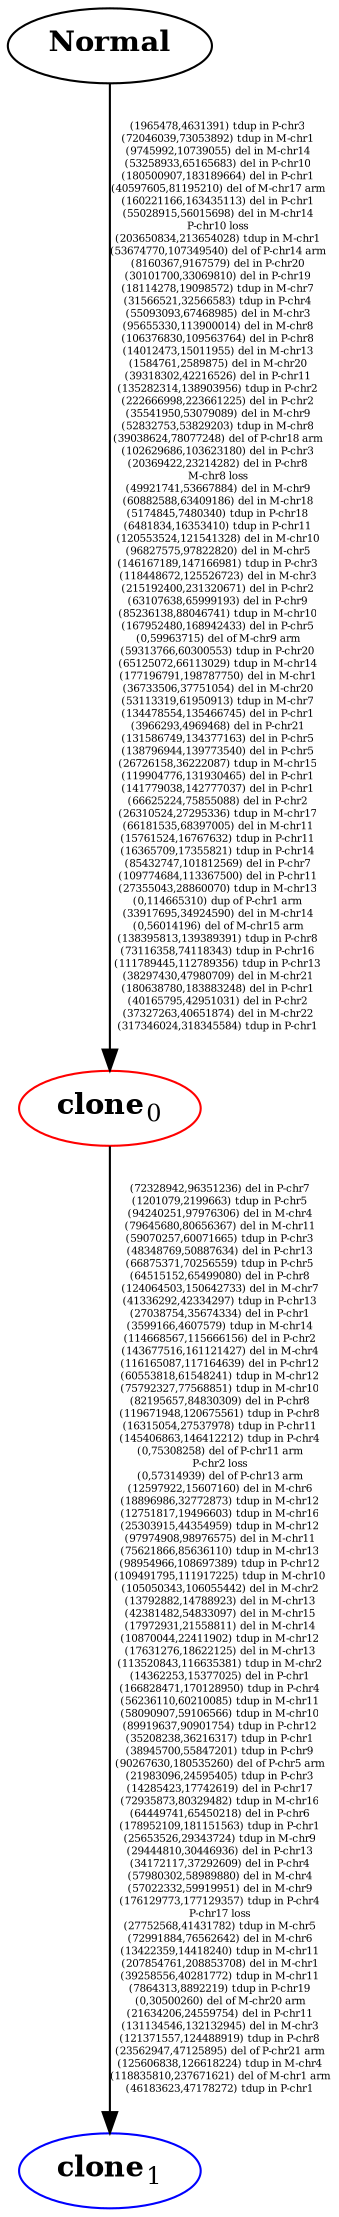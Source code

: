 digraph EvolutionaryCloneTree {
splines=true;
sep="+25,25";
overlap=scalexy;
nodesep=0.6;
	subgraph T {
		N[label=<<B>Normal</B>>,color=black]
		0[label=<<B>clone</B><SUB>0</SUB>>,color=red]
		1[label=<<B>clone</B><SUB>1</SUB>>,color=blue]
	{rank = same; 1}
	}
	N -> 0 [label="(1965478,4631391) tdup in P-chr3
(72046039,73053892) tdup in M-chr1
(9745992,10739055) del in M-chr14
(53258933,65165683) del in P-chr10
(180500907,183189664) del in P-chr1
(40597605,81195210) del of M-chr17 arm
(160221166,163435113) del in P-chr1
(55028915,56015698) del in M-chr14
P-chr10 loss
(203650834,213654028) tdup in M-chr1
(53674770,107349540) del of P-chr14 arm
(8160367,9167579) del in P-chr20
(30101700,33069810) del in P-chr19
(18114278,19098572) tdup in M-chr7
(31566521,32566583) tdup in P-chr4
(55093093,67468985) del in M-chr3
(95655330,113900014) del in M-chr8
(106376830,109563764) del in P-chr8
(14012473,15011955) del in M-chr13
(1584761,2589875) del in M-chr20
(39318302,42216526) del in P-chr11
(135282314,138903956) tdup in P-chr2
(222666998,223661225) del in P-chr2
(35541950,53079089) del in M-chr9
(52832753,53829203) tdup in M-chr8
(39038624,78077248) del of P-chr18 arm
(102629686,103623180) del in P-chr3
(20369422,23214282) del in P-chr8
M-chr8 loss
(49921741,53667884) del in M-chr9
(60882588,63409186) del in M-chr18
(5174845,7480340) tdup in P-chr18
(6481834,16353410) tdup in P-chr11
(120553524,121541328) del in M-chr10
(96827575,97822820) del in M-chr5
(146167189,147166981) tdup in P-chr3
(118448672,125526723) del in M-chr3
(215192400,231320671) del in P-chr2
(63107638,65999193) del in P-chr9
(85236138,88046741) tdup in M-chr10
(167952480,168942433) del in P-chr5
(0,59963715) del of M-chr9 arm
(59313766,60300553) tdup in P-chr20
(65125072,66113029) tdup in M-chr14
(177196791,198787750) del in M-chr1
(36733506,37751054) del in M-chr20
(53113319,61950913) tdup in M-chr7
(134478554,135466745) del in P-chr1
(3966293,4969468) del in P-chr21
(131586749,134377163) del in P-chr5
(138796944,139773540) del in P-chr5
(26726158,36222087) tdup in M-chr15
(119904776,131930465) del in P-chr1
(141779038,142777037) del in P-chr1
(66625224,75855088) del in P-chr2
(26310524,27295336) tdup in M-chr17
(66181535,68397005) del in M-chr11
(15761524,16767632) tdup in P-chr11
(16365709,17355821) tdup in P-chr14
(85432747,101812569) del in P-chr7
(109774684,113367500) del in P-chr11
(27355043,28860070) tdup in M-chr13
(0,114665310) dup of P-chr1 arm
(33917695,34924590) del in M-chr14
(0,56014196) del of M-chr15 arm
(138395813,139389391) tdup in P-chr8
(73116358,74118343) tdup in P-chr16
(111789445,112789356) tdup in P-chr13
(38297430,47980709) del in M-chr21
(180638780,183883248) del in P-chr1
(40165795,42951031) del in P-chr2
(37327263,40651874) del in M-chr22
(317346024,318345584) tdup in P-chr1", fontsize=5, fixedsize=true]
	0 -> 1 [label="(72328942,96351236) del in P-chr7
(1201079,2199663) tdup in P-chr5
(94240251,97976306) del in M-chr4
(79645680,80656367) del in M-chr11
(59070257,60071665) tdup in P-chr3
(48348769,50887634) del in P-chr13
(66875371,70256559) tdup in P-chr5
(64515152,65499080) del in P-chr8
(124064503,150642733) del in M-chr7
(41336292,42334297) tdup in P-chr13
(27038754,35674334) del in P-chr1
(3599166,4607579) tdup in M-chr14
(114668567,115666156) del in P-chr2
(143677516,161121427) del in M-chr4
(116165087,117164639) del in P-chr12
(60553818,61548241) tdup in M-chr12
(75792327,77568851) tdup in M-chr10
(82195657,84830309) del in P-chr8
(119671948,120675561) tdup in P-chr8
(16315054,27537978) tdup in P-chr11
(145406863,146412212) tdup in P-chr4
(0,75308258) del of P-chr11 arm
P-chr2 loss
(0,57314939) del of P-chr13 arm
(12597922,15607160) del in M-chr6
(18896986,32772873) tdup in M-chr12
(12751817,19496603) tdup in M-chr16
(25303915,44354959) tdup in M-chr12
(97974908,98976575) del in M-chr11
(75621866,85636110) tdup in M-chr13
(98954966,108697389) tdup in P-chr12
(109491795,111917225) tdup in M-chr10
(105050343,106055442) del in M-chr2
(13792882,14788923) del in M-chr13
(42381482,54833097) del in M-chr15
(17972931,21558811) del in M-chr14
(10870044,22411902) tdup in M-chr12
(17631276,18622125) del in M-chr13
(113520843,116635381) tdup in M-chr2
(14362253,15377025) del in P-chr1
(166828471,170128950) tdup in P-chr4
(56236110,60210085) tdup in M-chr11
(58090907,59106566) tdup in M-chr10
(89919637,90901754) tdup in P-chr12
(35208238,36216317) tdup in P-chr1
(38945700,55847201) tdup in P-chr9
(90267630,180535260) del of P-chr5 arm
(21983096,24595405) tdup in P-chr3
(14285423,17742619) del in P-chr17
(72935873,80329482) tdup in M-chr16
(64449741,65450218) del in P-chr6
(178952109,181151563) tdup in P-chr1
(25653526,29343724) tdup in M-chr9
(29444810,30446936) del in P-chr13
(34172117,37292609) del in P-chr4
(57980302,58989880) del in M-chr4
(57022332,59919951) del in M-chr9
(176129773,177129357) tdup in P-chr4
P-chr17 loss
(27752568,41431782) tdup in M-chr5
(72991884,76562642) del in M-chr6
(13422359,14418240) tdup in M-chr11
(207854761,208853708) del in M-chr1
(39258556,40281772) tdup in M-chr11
(7864313,8892219) tdup in P-chr19
(0,30500260) del of M-chr20 arm
(21634206,24559754) del in P-chr11
(131134546,132132945) del in M-chr3
(121371557,124488919) tdup in P-chr8
(23562947,47125895) del of P-chr21 arm
(125606838,126618224) tdup in M-chr4
(118835810,237671621) del of M-chr1 arm
(46183623,47178272) tdup in P-chr1", fontsize=5, fixedsize=true]
}

